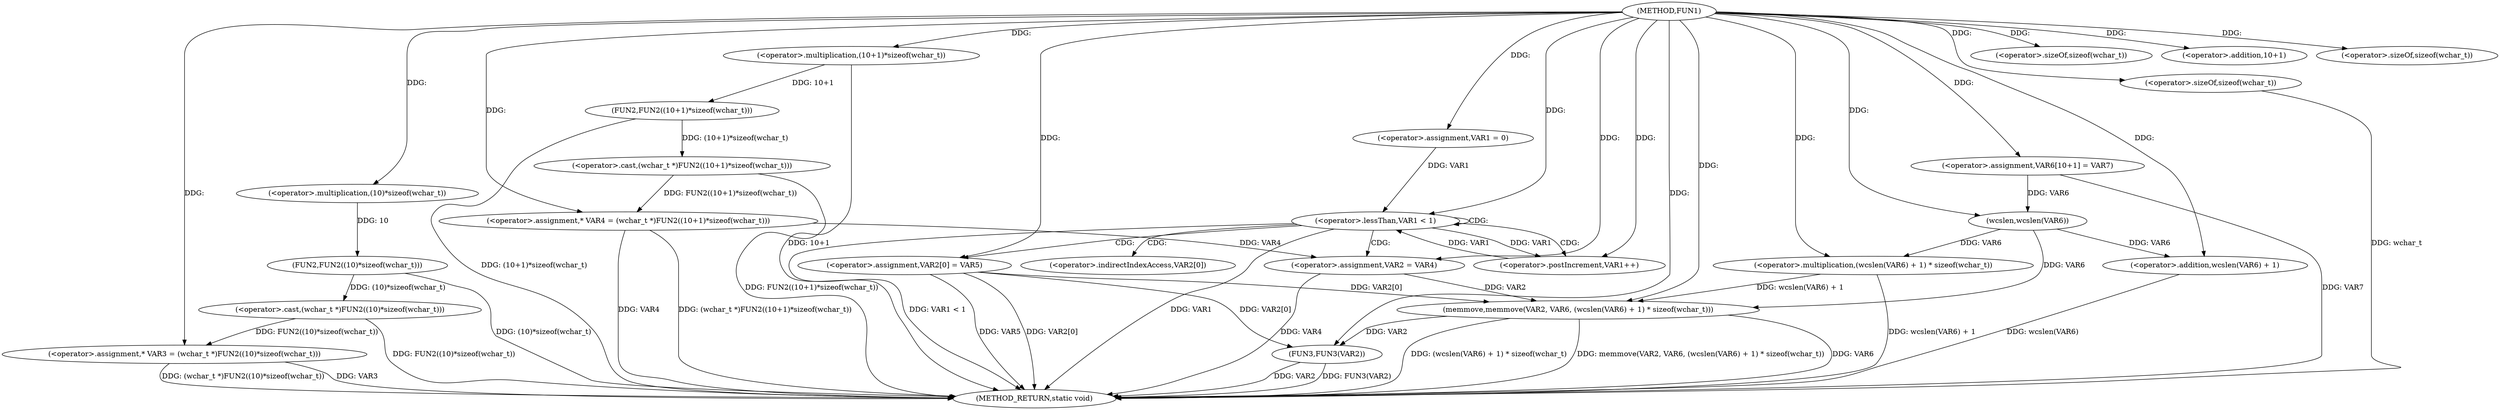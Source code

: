 digraph FUN1 {  
"1000100" [label = "(METHOD,FUN1)" ]
"1000161" [label = "(METHOD_RETURN,static void)" ]
"1000105" [label = "(<operator>.assignment,* VAR3 = (wchar_t *)FUN2((10)*sizeof(wchar_t)))" ]
"1000107" [label = "(<operator>.cast,(wchar_t *)FUN2((10)*sizeof(wchar_t)))" ]
"1000109" [label = "(FUN2,FUN2((10)*sizeof(wchar_t)))" ]
"1000110" [label = "(<operator>.multiplication,(10)*sizeof(wchar_t))" ]
"1000112" [label = "(<operator>.sizeOf,sizeof(wchar_t))" ]
"1000115" [label = "(<operator>.assignment,* VAR4 = (wchar_t *)FUN2((10+1)*sizeof(wchar_t)))" ]
"1000117" [label = "(<operator>.cast,(wchar_t *)FUN2((10+1)*sizeof(wchar_t)))" ]
"1000119" [label = "(FUN2,FUN2((10+1)*sizeof(wchar_t)))" ]
"1000120" [label = "(<operator>.multiplication,(10+1)*sizeof(wchar_t))" ]
"1000121" [label = "(<operator>.addition,10+1)" ]
"1000124" [label = "(<operator>.sizeOf,sizeof(wchar_t))" ]
"1000127" [label = "(<operator>.assignment,VAR1 = 0)" ]
"1000130" [label = "(<operator>.lessThan,VAR1 < 1)" ]
"1000133" [label = "(<operator>.postIncrement,VAR1++)" ]
"1000136" [label = "(<operator>.assignment,VAR2 = VAR4)" ]
"1000139" [label = "(<operator>.assignment,VAR2[0] = VAR5)" ]
"1000146" [label = "(<operator>.assignment,VAR6[10+1] = VAR7)" ]
"1000149" [label = "(memmove,memmove(VAR2, VAR6, (wcslen(VAR6) + 1) * sizeof(wchar_t)))" ]
"1000152" [label = "(<operator>.multiplication,(wcslen(VAR6) + 1) * sizeof(wchar_t))" ]
"1000153" [label = "(<operator>.addition,wcslen(VAR6) + 1)" ]
"1000154" [label = "(wcslen,wcslen(VAR6))" ]
"1000157" [label = "(<operator>.sizeOf,sizeof(wchar_t))" ]
"1000159" [label = "(FUN3,FUN3(VAR2))" ]
"1000140" [label = "(<operator>.indirectIndexAccess,VAR2[0])" ]
  "1000130" -> "1000161"  [ label = "DDG: VAR1 < 1"] 
  "1000159" -> "1000161"  [ label = "DDG: VAR2"] 
  "1000157" -> "1000161"  [ label = "DDG: wchar_t"] 
  "1000153" -> "1000161"  [ label = "DDG: wcslen(VAR6)"] 
  "1000136" -> "1000161"  [ label = "DDG: VAR4"] 
  "1000117" -> "1000161"  [ label = "DDG: FUN2((10+1)*sizeof(wchar_t))"] 
  "1000115" -> "1000161"  [ label = "DDG: VAR4"] 
  "1000130" -> "1000161"  [ label = "DDG: VAR1"] 
  "1000159" -> "1000161"  [ label = "DDG: FUN3(VAR2)"] 
  "1000115" -> "1000161"  [ label = "DDG: (wchar_t *)FUN2((10+1)*sizeof(wchar_t))"] 
  "1000105" -> "1000161"  [ label = "DDG: (wchar_t *)FUN2((10)*sizeof(wchar_t))"] 
  "1000149" -> "1000161"  [ label = "DDG: VAR6"] 
  "1000139" -> "1000161"  [ label = "DDG: VAR2[0]"] 
  "1000149" -> "1000161"  [ label = "DDG: (wcslen(VAR6) + 1) * sizeof(wchar_t)"] 
  "1000120" -> "1000161"  [ label = "DDG: 10+1"] 
  "1000149" -> "1000161"  [ label = "DDG: memmove(VAR2, VAR6, (wcslen(VAR6) + 1) * sizeof(wchar_t))"] 
  "1000146" -> "1000161"  [ label = "DDG: VAR7"] 
  "1000152" -> "1000161"  [ label = "DDG: wcslen(VAR6) + 1"] 
  "1000109" -> "1000161"  [ label = "DDG: (10)*sizeof(wchar_t)"] 
  "1000119" -> "1000161"  [ label = "DDG: (10+1)*sizeof(wchar_t)"] 
  "1000139" -> "1000161"  [ label = "DDG: VAR5"] 
  "1000105" -> "1000161"  [ label = "DDG: VAR3"] 
  "1000107" -> "1000161"  [ label = "DDG: FUN2((10)*sizeof(wchar_t))"] 
  "1000107" -> "1000105"  [ label = "DDG: FUN2((10)*sizeof(wchar_t))"] 
  "1000100" -> "1000105"  [ label = "DDG: "] 
  "1000109" -> "1000107"  [ label = "DDG: (10)*sizeof(wchar_t)"] 
  "1000110" -> "1000109"  [ label = "DDG: 10"] 
  "1000100" -> "1000110"  [ label = "DDG: "] 
  "1000100" -> "1000112"  [ label = "DDG: "] 
  "1000117" -> "1000115"  [ label = "DDG: FUN2((10+1)*sizeof(wchar_t))"] 
  "1000100" -> "1000115"  [ label = "DDG: "] 
  "1000119" -> "1000117"  [ label = "DDG: (10+1)*sizeof(wchar_t)"] 
  "1000120" -> "1000119"  [ label = "DDG: 10+1"] 
  "1000100" -> "1000120"  [ label = "DDG: "] 
  "1000100" -> "1000121"  [ label = "DDG: "] 
  "1000100" -> "1000124"  [ label = "DDG: "] 
  "1000100" -> "1000127"  [ label = "DDG: "] 
  "1000133" -> "1000130"  [ label = "DDG: VAR1"] 
  "1000127" -> "1000130"  [ label = "DDG: VAR1"] 
  "1000100" -> "1000130"  [ label = "DDG: "] 
  "1000130" -> "1000133"  [ label = "DDG: VAR1"] 
  "1000100" -> "1000133"  [ label = "DDG: "] 
  "1000115" -> "1000136"  [ label = "DDG: VAR4"] 
  "1000100" -> "1000136"  [ label = "DDG: "] 
  "1000100" -> "1000139"  [ label = "DDG: "] 
  "1000100" -> "1000146"  [ label = "DDG: "] 
  "1000139" -> "1000149"  [ label = "DDG: VAR2[0]"] 
  "1000136" -> "1000149"  [ label = "DDG: VAR2"] 
  "1000100" -> "1000149"  [ label = "DDG: "] 
  "1000154" -> "1000149"  [ label = "DDG: VAR6"] 
  "1000152" -> "1000149"  [ label = "DDG: wcslen(VAR6) + 1"] 
  "1000154" -> "1000152"  [ label = "DDG: VAR6"] 
  "1000100" -> "1000152"  [ label = "DDG: "] 
  "1000154" -> "1000153"  [ label = "DDG: VAR6"] 
  "1000146" -> "1000154"  [ label = "DDG: VAR6"] 
  "1000100" -> "1000154"  [ label = "DDG: "] 
  "1000100" -> "1000153"  [ label = "DDG: "] 
  "1000100" -> "1000157"  [ label = "DDG: "] 
  "1000139" -> "1000159"  [ label = "DDG: VAR2[0]"] 
  "1000149" -> "1000159"  [ label = "DDG: VAR2"] 
  "1000100" -> "1000159"  [ label = "DDG: "] 
  "1000130" -> "1000130"  [ label = "CDG: "] 
  "1000130" -> "1000139"  [ label = "CDG: "] 
  "1000130" -> "1000133"  [ label = "CDG: "] 
  "1000130" -> "1000136"  [ label = "CDG: "] 
  "1000130" -> "1000140"  [ label = "CDG: "] 
}
